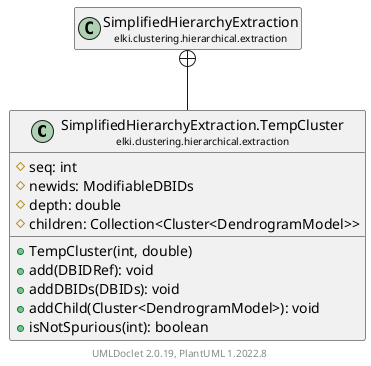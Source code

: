 @startuml
    remove .*\.(Instance|Par|Parameterizer|Factory)$
    set namespaceSeparator none
    hide empty fields
    hide empty methods

    class "<size:14>SimplifiedHierarchyExtraction.TempCluster\n<size:10>elki.clustering.hierarchical.extraction" as elki.clustering.hierarchical.extraction.SimplifiedHierarchyExtraction.TempCluster [[SimplifiedHierarchyExtraction.TempCluster.html]] {
        #seq: int
        #newids: ModifiableDBIDs
        #depth: double
        #children: Collection<Cluster<DendrogramModel>>
        +TempCluster(int, double)
        +add(DBIDRef): void
        +addDBIDs(DBIDs): void
        +addChild(Cluster<DendrogramModel>): void
        +isNotSpurious(int): boolean
    }

    class "<size:14>SimplifiedHierarchyExtraction\n<size:10>elki.clustering.hierarchical.extraction" as elki.clustering.hierarchical.extraction.SimplifiedHierarchyExtraction [[SimplifiedHierarchyExtraction.html]]

    elki.clustering.hierarchical.extraction.SimplifiedHierarchyExtraction +-- elki.clustering.hierarchical.extraction.SimplifiedHierarchyExtraction.TempCluster

    center footer UMLDoclet 2.0.19, PlantUML 1.2022.8
@enduml
